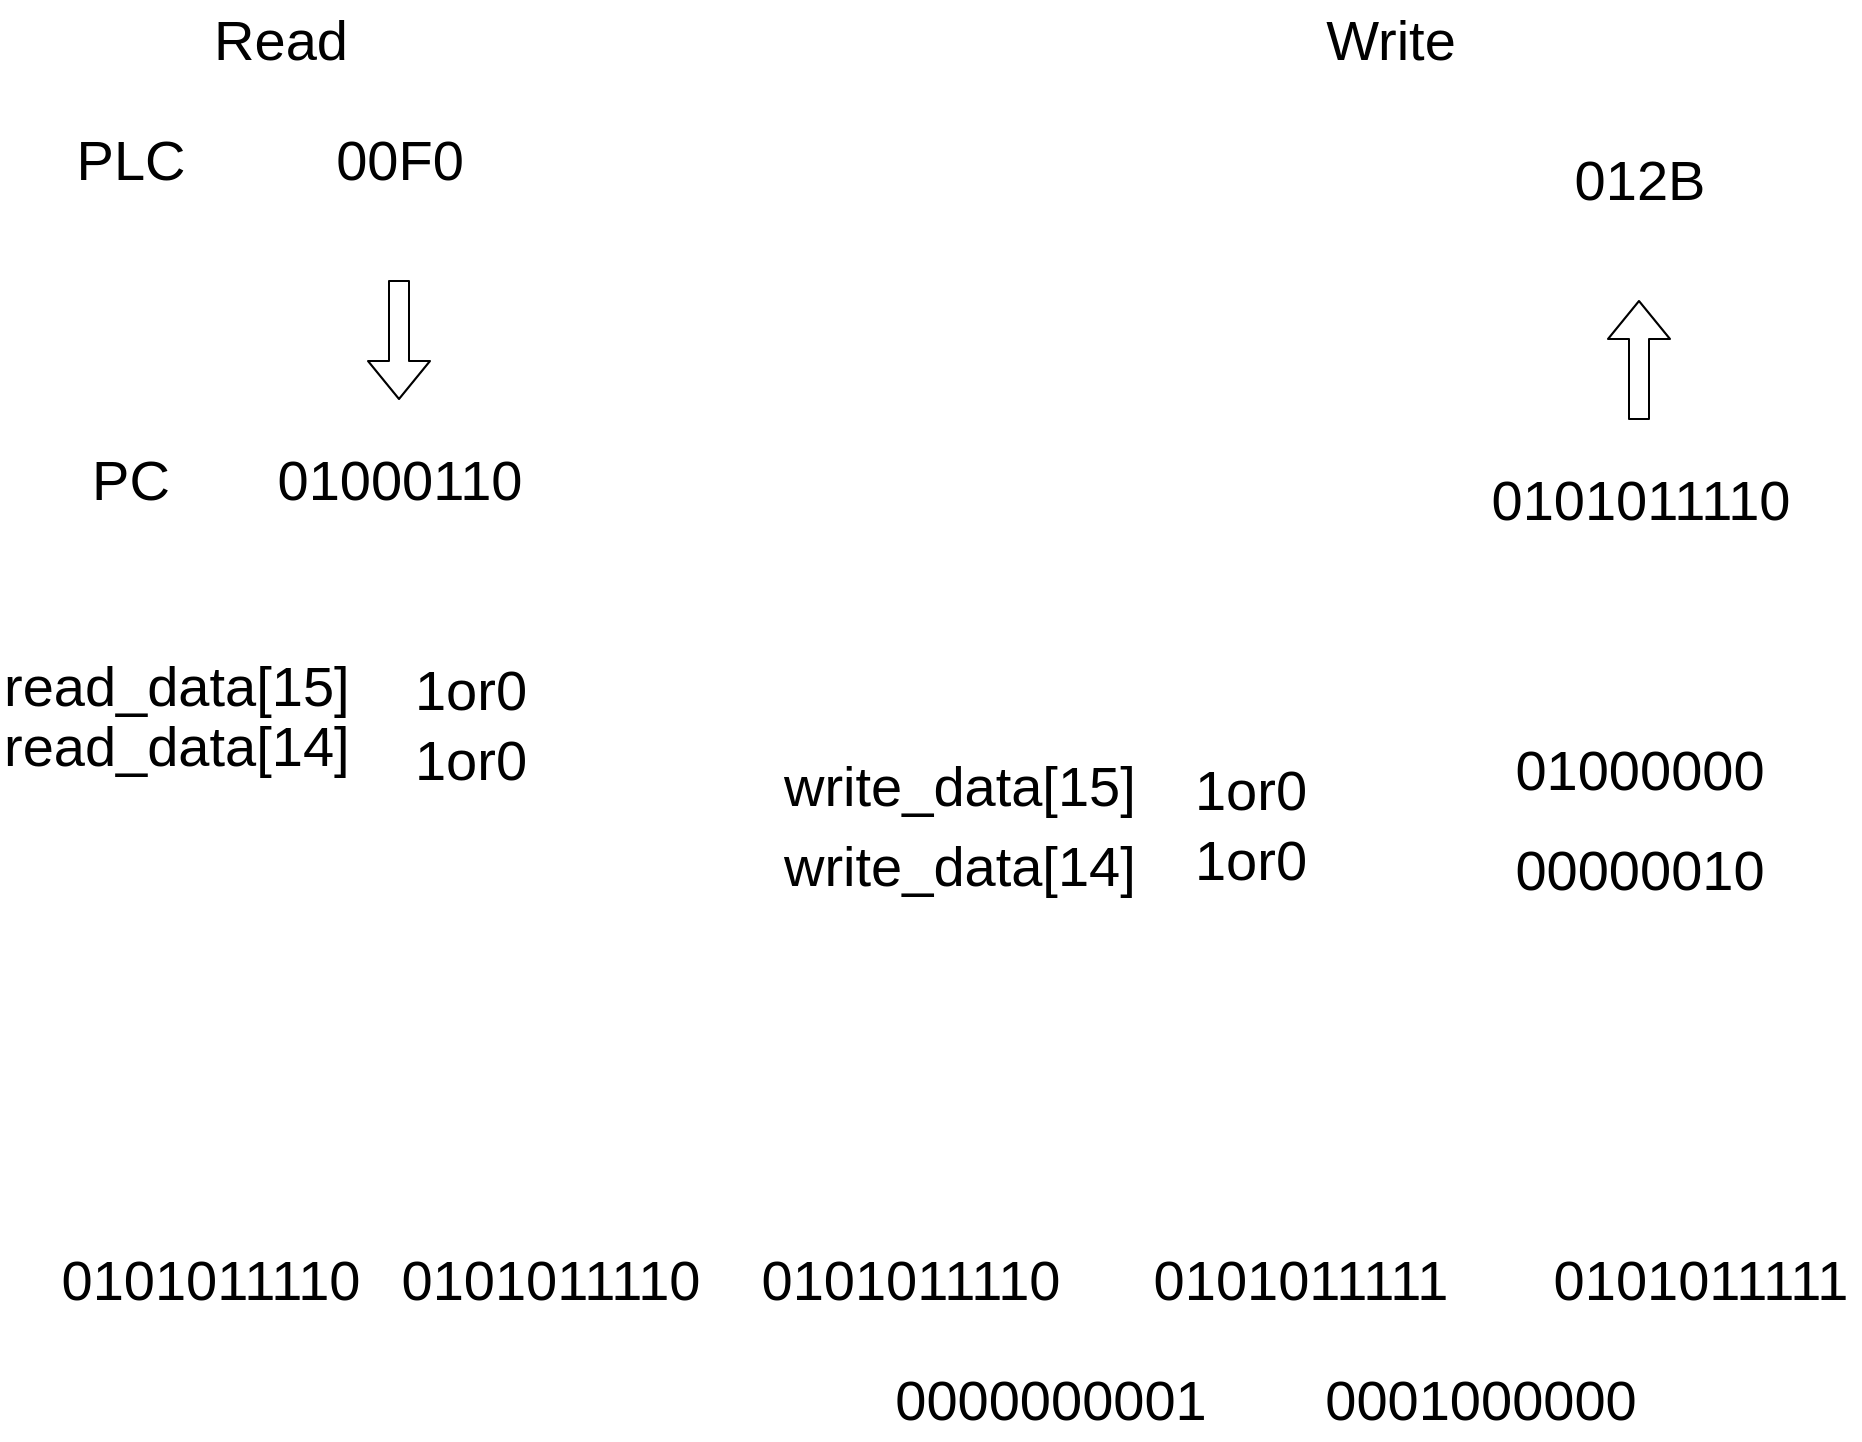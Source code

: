 <mxfile version="14.5.8" type="github">
  <diagram id="TVi3OnERb6zxaFSywoh0" name="ページ1">
    <mxGraphModel dx="1865" dy="548" grid="1" gridSize="10" guides="1" tooltips="1" connect="1" arrows="1" fold="1" page="1" pageScale="1" pageWidth="827" pageHeight="1169" math="0" shadow="0">
      <root>
        <mxCell id="0" />
        <mxCell id="1" parent="0" />
        <mxCell id="s2YmZYlPOT_72ipJSxN1-2" value="00F0" style="text;html=1;strokeColor=none;fillColor=none;align=center;verticalAlign=middle;whiteSpace=wrap;rounded=0;fontSize=28;" vertex="1" parent="1">
          <mxGeometry x="90" y="140" width="40" height="20" as="geometry" />
        </mxCell>
        <mxCell id="s2YmZYlPOT_72ipJSxN1-3" value="" style="shape=flexArrow;endArrow=classic;html=1;fontSize=28;" edge="1" parent="1">
          <mxGeometry width="50" height="50" relative="1" as="geometry">
            <mxPoint x="109.5" y="210" as="sourcePoint" />
            <mxPoint x="109.5" y="270" as="targetPoint" />
          </mxGeometry>
        </mxCell>
        <mxCell id="s2YmZYlPOT_72ipJSxN1-4" value="01000110" style="text;html=1;strokeColor=none;fillColor=none;align=center;verticalAlign=middle;whiteSpace=wrap;rounded=0;fontSize=28;" vertex="1" parent="1">
          <mxGeometry x="90" y="300" width="40" height="20" as="geometry" />
        </mxCell>
        <mxCell id="s2YmZYlPOT_72ipJSxN1-5" value="Read" style="text;html=1;align=center;verticalAlign=middle;resizable=0;points=[];autosize=1;strokeColor=none;fontSize=28;" vertex="1" parent="1">
          <mxGeometry x="10" y="70" width="80" height="40" as="geometry" />
        </mxCell>
        <mxCell id="s2YmZYlPOT_72ipJSxN1-6" value="Write" style="text;html=1;align=center;verticalAlign=middle;resizable=0;points=[];autosize=1;strokeColor=none;fontSize=28;" vertex="1" parent="1">
          <mxGeometry x="565" y="70" width="80" height="40" as="geometry" />
        </mxCell>
        <mxCell id="s2YmZYlPOT_72ipJSxN1-7" value="012B" style="text;html=1;strokeColor=none;fillColor=none;align=center;verticalAlign=middle;whiteSpace=wrap;rounded=0;fontSize=28;" vertex="1" parent="1">
          <mxGeometry x="710" y="150" width="40" height="20" as="geometry" />
        </mxCell>
        <mxCell id="s2YmZYlPOT_72ipJSxN1-9" value="" style="shape=flexArrow;endArrow=classic;html=1;fontSize=28;" edge="1" parent="1">
          <mxGeometry width="50" height="50" relative="1" as="geometry">
            <mxPoint x="729.5" y="280" as="sourcePoint" />
            <mxPoint x="729.5" y="220" as="targetPoint" />
          </mxGeometry>
        </mxCell>
        <mxCell id="s2YmZYlPOT_72ipJSxN1-15" value="PLC" style="text;html=1;align=center;verticalAlign=middle;resizable=0;points=[];autosize=1;strokeColor=none;fontSize=28;" vertex="1" parent="1">
          <mxGeometry x="-60" y="130" width="70" height="40" as="geometry" />
        </mxCell>
        <mxCell id="s2YmZYlPOT_72ipJSxN1-16" value="PC" style="text;html=1;align=center;verticalAlign=middle;resizable=0;points=[];autosize=1;strokeColor=none;fontSize=28;" vertex="1" parent="1">
          <mxGeometry x="-50" y="290" width="50" height="40" as="geometry" />
        </mxCell>
        <mxCell id="s2YmZYlPOT_72ipJSxN1-18" value="read_data[15]" style="text;whiteSpace=wrap;html=1;fontSize=28;" vertex="1" parent="1">
          <mxGeometry x="-90" y="390" width="200" height="50" as="geometry" />
        </mxCell>
        <mxCell id="s2YmZYlPOT_72ipJSxN1-19" value="read_data[14]" style="text;whiteSpace=wrap;html=1;fontSize=28;" vertex="1" parent="1">
          <mxGeometry x="-90" y="420" width="200" height="50" as="geometry" />
        </mxCell>
        <mxCell id="s2YmZYlPOT_72ipJSxN1-20" value="1or0" style="text;html=1;align=center;verticalAlign=middle;resizable=0;points=[];autosize=1;strokeColor=none;fontSize=28;" vertex="1" parent="1">
          <mxGeometry x="110" y="395" width="70" height="40" as="geometry" />
        </mxCell>
        <mxCell id="s2YmZYlPOT_72ipJSxN1-21" value="1or0" style="text;html=1;align=center;verticalAlign=middle;resizable=0;points=[];autosize=1;strokeColor=none;fontSize=28;" vertex="1" parent="1">
          <mxGeometry x="110" y="430" width="70" height="40" as="geometry" />
        </mxCell>
        <mxCell id="s2YmZYlPOT_72ipJSxN1-22" value="0101011110" style="text;html=1;align=center;verticalAlign=middle;resizable=0;points=[];autosize=1;strokeColor=none;fontSize=28;" vertex="1" parent="1">
          <mxGeometry x="645" y="300" width="170" height="40" as="geometry" />
        </mxCell>
        <mxCell id="s2YmZYlPOT_72ipJSxN1-23" value="write_data[15]" style="text;whiteSpace=wrap;html=1;fontSize=28;" vertex="1" parent="1">
          <mxGeometry x="300" y="440" width="200" height="50" as="geometry" />
        </mxCell>
        <mxCell id="s2YmZYlPOT_72ipJSxN1-24" value="write_data[14]" style="text;whiteSpace=wrap;html=1;fontSize=28;" vertex="1" parent="1">
          <mxGeometry x="300" y="480" width="200" height="50" as="geometry" />
        </mxCell>
        <mxCell id="s2YmZYlPOT_72ipJSxN1-25" value="1or0" style="text;html=1;align=center;verticalAlign=middle;resizable=0;points=[];autosize=1;strokeColor=none;fontSize=28;" vertex="1" parent="1">
          <mxGeometry x="500" y="445" width="70" height="40" as="geometry" />
        </mxCell>
        <mxCell id="s2YmZYlPOT_72ipJSxN1-26" value="1or0" style="text;html=1;align=center;verticalAlign=middle;resizable=0;points=[];autosize=1;strokeColor=none;fontSize=28;" vertex="1" parent="1">
          <mxGeometry x="500" y="480" width="70" height="40" as="geometry" />
        </mxCell>
        <mxCell id="s2YmZYlPOT_72ipJSxN1-28" value="01000000" style="text;html=1;strokeColor=none;fillColor=none;align=center;verticalAlign=middle;whiteSpace=wrap;rounded=0;fontSize=28;" vertex="1" parent="1">
          <mxGeometry x="710" y="445" width="40" height="20" as="geometry" />
        </mxCell>
        <mxCell id="s2YmZYlPOT_72ipJSxN1-29" value="00000010" style="text;html=1;strokeColor=none;fillColor=none;align=center;verticalAlign=middle;whiteSpace=wrap;rounded=0;fontSize=28;" vertex="1" parent="1">
          <mxGeometry x="710" y="495" width="40" height="20" as="geometry" />
        </mxCell>
        <mxCell id="s2YmZYlPOT_72ipJSxN1-31" value="0101011110" style="text;html=1;align=center;verticalAlign=middle;resizable=0;points=[];autosize=1;strokeColor=none;fontSize=28;" vertex="1" parent="1">
          <mxGeometry x="-70" y="690" width="170" height="40" as="geometry" />
        </mxCell>
        <mxCell id="s2YmZYlPOT_72ipJSxN1-32" value="0101011110" style="text;html=1;align=center;verticalAlign=middle;resizable=0;points=[];autosize=1;strokeColor=none;fontSize=28;" vertex="1" parent="1">
          <mxGeometry x="100" y="690" width="170" height="40" as="geometry" />
        </mxCell>
        <mxCell id="s2YmZYlPOT_72ipJSxN1-33" value="0101011110" style="text;html=1;align=center;verticalAlign=middle;resizable=0;points=[];autosize=1;strokeColor=none;fontSize=28;" vertex="1" parent="1">
          <mxGeometry x="280" y="690" width="170" height="40" as="geometry" />
        </mxCell>
        <mxCell id="s2YmZYlPOT_72ipJSxN1-34" value="0000000001" style="text;html=1;align=center;verticalAlign=middle;resizable=0;points=[];autosize=1;strokeColor=none;fontSize=28;" vertex="1" parent="1">
          <mxGeometry x="350" y="750" width="170" height="40" as="geometry" />
        </mxCell>
        <mxCell id="s2YmZYlPOT_72ipJSxN1-35" value="0101011111" style="text;html=1;align=center;verticalAlign=middle;resizable=0;points=[];autosize=1;strokeColor=none;fontSize=28;" vertex="1" parent="1">
          <mxGeometry x="480" y="690" width="160" height="40" as="geometry" />
        </mxCell>
        <mxCell id="s2YmZYlPOT_72ipJSxN1-36" value="0101011111" style="text;html=1;align=center;verticalAlign=middle;resizable=0;points=[];autosize=1;strokeColor=none;fontSize=28;" vertex="1" parent="1">
          <mxGeometry x="680" y="690" width="160" height="40" as="geometry" />
        </mxCell>
        <mxCell id="s2YmZYlPOT_72ipJSxN1-37" value="0001000000" style="text;html=1;align=center;verticalAlign=middle;resizable=0;points=[];autosize=1;strokeColor=none;fontSize=28;" vertex="1" parent="1">
          <mxGeometry x="565" y="750" width="170" height="40" as="geometry" />
        </mxCell>
      </root>
    </mxGraphModel>
  </diagram>
</mxfile>
